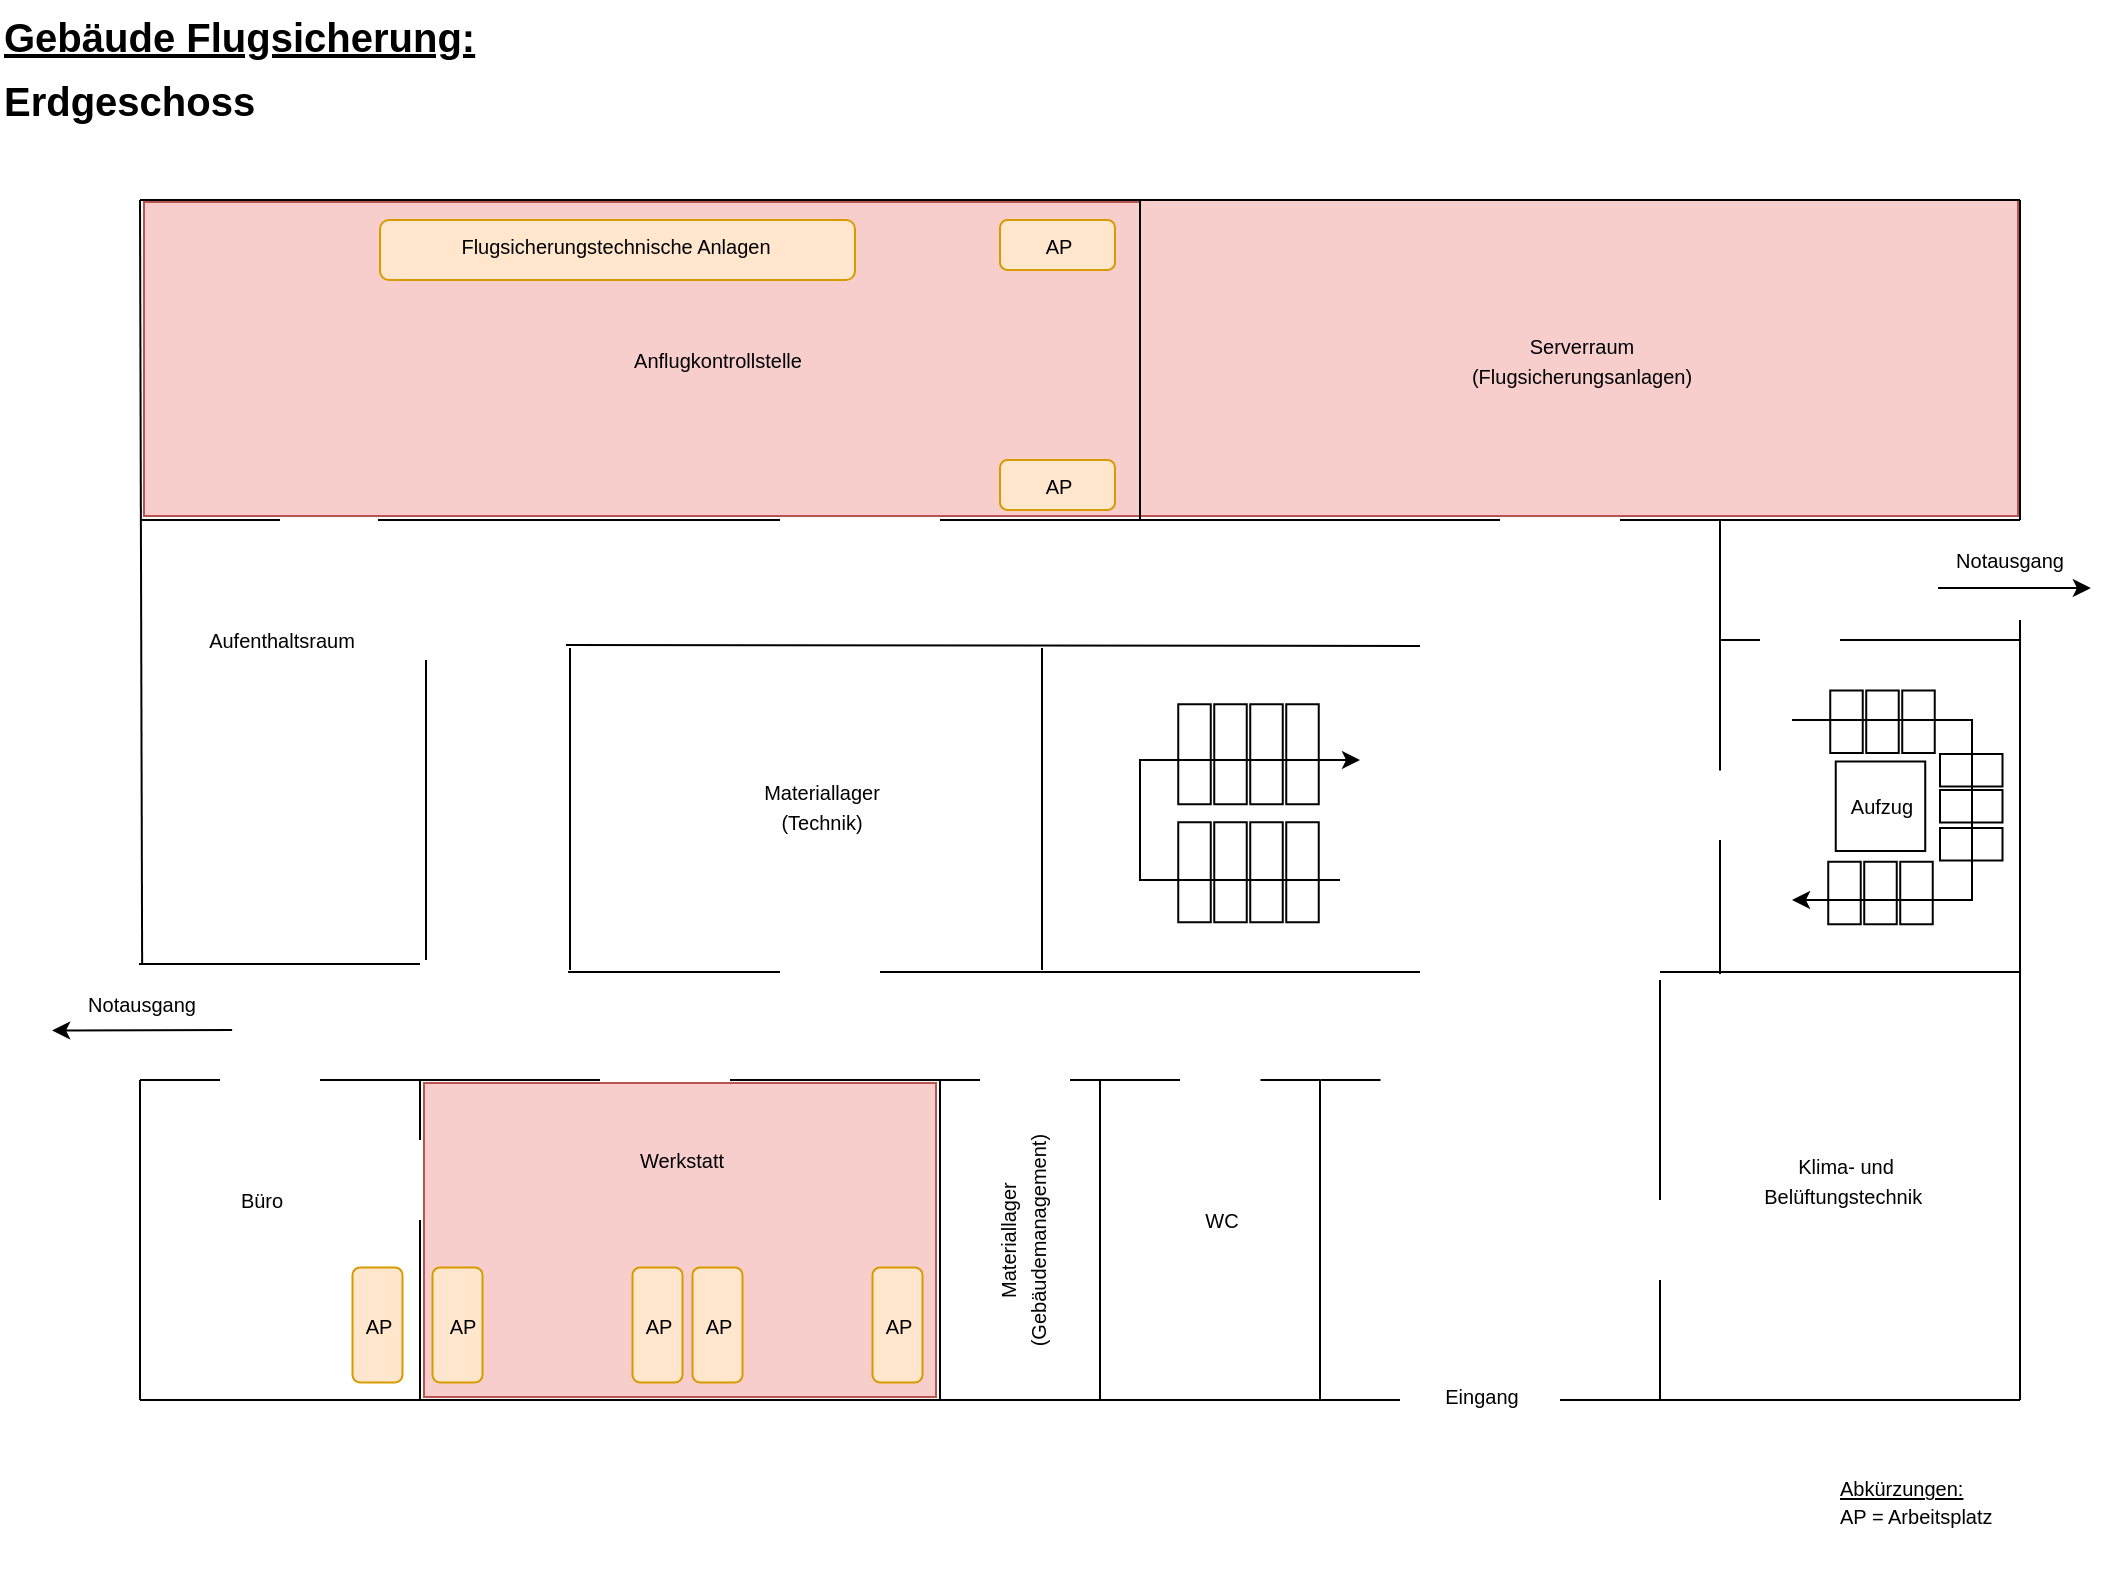 <mxfile version="24.3.0" type="github">
  <diagram name="Seite-1" id="m-EhCa0xT_m6nLG5fBh4">
    <mxGraphModel dx="1070" dy="1032" grid="0" gridSize="10" guides="1" tooltips="1" connect="1" arrows="1" fold="1" page="1" pageScale="1" pageWidth="1169" pageHeight="827" math="0" shadow="0">
      <root>
        <mxCell id="0" />
        <mxCell id="1" parent="0" />
        <mxCell id="bosVsVsReYgTtr5SyQ2N-3" value="" style="rounded=0;whiteSpace=wrap;html=1;fillColor=#f8cecc;strokeColor=#b85450;" vertex="1" parent="1">
          <mxGeometry x="262" y="561.5" width="256" height="157" as="geometry" />
        </mxCell>
        <mxCell id="bosVsVsReYgTtr5SyQ2N-2" value="" style="rounded=0;whiteSpace=wrap;html=1;fillColor=#f8cecc;strokeColor=#b85450;" vertex="1" parent="1">
          <mxGeometry x="122" y="121" width="498" height="157" as="geometry" />
        </mxCell>
        <mxCell id="bosVsVsReYgTtr5SyQ2N-1" value="" style="rounded=0;whiteSpace=wrap;html=1;fillColor=#f8cecc;strokeColor=#b85450;" vertex="1" parent="1">
          <mxGeometry x="620" y="120" width="439" height="158" as="geometry" />
        </mxCell>
        <mxCell id="KIMWCHP3J0_qmexjzcyg-1" value="" style="endArrow=none;html=1;rounded=0;strokeColor=#000000;" parent="1" edge="1">
          <mxGeometry width="50" height="50" relative="1" as="geometry">
            <mxPoint x="120" y="720" as="sourcePoint" />
            <mxPoint x="750" y="720" as="targetPoint" />
          </mxGeometry>
        </mxCell>
        <mxCell id="KIMWCHP3J0_qmexjzcyg-2" value="" style="endArrow=none;html=1;rounded=0;strokeColor=#000000;" parent="1" edge="1">
          <mxGeometry width="50" height="50" relative="1" as="geometry">
            <mxPoint x="120" y="120" as="sourcePoint" />
            <mxPoint x="1060" y="120" as="targetPoint" />
          </mxGeometry>
        </mxCell>
        <mxCell id="KIMWCHP3J0_qmexjzcyg-3" value="" style="endArrow=none;html=1;rounded=0;strokeColor=#000000;" parent="1" edge="1">
          <mxGeometry width="50" height="50" relative="1" as="geometry">
            <mxPoint x="830" y="720" as="sourcePoint" />
            <mxPoint x="1060" y="720" as="targetPoint" />
          </mxGeometry>
        </mxCell>
        <mxCell id="KIMWCHP3J0_qmexjzcyg-4" value="" style="endArrow=none;html=1;rounded=0;strokeColor=#000000;entryX=0.5;entryY=0;entryDx=0;entryDy=0;" parent="1" target="KIMWCHP3J0_qmexjzcyg-114" edge="1">
          <mxGeometry width="50" height="50" relative="1" as="geometry">
            <mxPoint x="120" y="120" as="sourcePoint" />
            <mxPoint x="120" y="440" as="targetPoint" />
          </mxGeometry>
        </mxCell>
        <mxCell id="KIMWCHP3J0_qmexjzcyg-5" value="" style="endArrow=none;html=1;rounded=0;strokeColor=#000000;" parent="1" edge="1">
          <mxGeometry width="50" height="50" relative="1" as="geometry">
            <mxPoint x="120" y="720" as="sourcePoint" />
            <mxPoint x="120" y="560" as="targetPoint" />
          </mxGeometry>
        </mxCell>
        <mxCell id="KIMWCHP3J0_qmexjzcyg-6" value="" style="endArrow=none;html=1;rounded=0;strokeColor=#000000;" parent="1" edge="1">
          <mxGeometry width="50" height="50" relative="1" as="geometry">
            <mxPoint x="1060" y="330" as="sourcePoint" />
            <mxPoint x="1060" y="720" as="targetPoint" />
          </mxGeometry>
        </mxCell>
        <mxCell id="KIMWCHP3J0_qmexjzcyg-7" value="" style="endArrow=none;html=1;rounded=0;strokeColor=#000000;" parent="1" edge="1">
          <mxGeometry width="50" height="50" relative="1" as="geometry">
            <mxPoint x="1060" y="280" as="sourcePoint" />
            <mxPoint x="1060" y="120" as="targetPoint" />
          </mxGeometry>
        </mxCell>
        <mxCell id="KIMWCHP3J0_qmexjzcyg-12" value="" style="rounded=0;whiteSpace=wrap;html=1;rotation=90;strokeColor=#000000;" parent="1" vertex="1">
          <mxGeometry x="676.25" y="389" width="50" height="16.25" as="geometry" />
        </mxCell>
        <mxCell id="KIMWCHP3J0_qmexjzcyg-14" value="" style="endArrow=none;html=1;rounded=0;strokeColor=#000000;" parent="1" edge="1">
          <mxGeometry width="50" height="50" relative="1" as="geometry">
            <mxPoint x="260" y="630" as="sourcePoint" />
            <mxPoint x="260" y="720" as="targetPoint" />
          </mxGeometry>
        </mxCell>
        <mxCell id="KIMWCHP3J0_qmexjzcyg-15" value="" style="endArrow=none;html=1;rounded=0;strokeColor=#000000;" parent="1" edge="1">
          <mxGeometry width="50" height="50" relative="1" as="geometry">
            <mxPoint x="260" y="560" as="sourcePoint" />
            <mxPoint x="260" y="590" as="targetPoint" />
          </mxGeometry>
        </mxCell>
        <mxCell id="KIMWCHP3J0_qmexjzcyg-16" value="" style="endArrow=none;html=1;rounded=0;strokeColor=#000000;" parent="1" edge="1">
          <mxGeometry width="50" height="50" relative="1" as="geometry">
            <mxPoint x="520" y="560" as="sourcePoint" />
            <mxPoint x="520" y="720" as="targetPoint" />
          </mxGeometry>
        </mxCell>
        <mxCell id="KIMWCHP3J0_qmexjzcyg-17" value="" style="endArrow=none;html=1;rounded=0;strokeColor=#000000;" parent="1" edge="1">
          <mxGeometry width="50" height="50" relative="1" as="geometry">
            <mxPoint x="600" y="560" as="sourcePoint" />
            <mxPoint x="600" y="720" as="targetPoint" />
          </mxGeometry>
        </mxCell>
        <mxCell id="KIMWCHP3J0_qmexjzcyg-18" value="" style="endArrow=none;html=1;rounded=0;strokeColor=#000000;" parent="1" edge="1">
          <mxGeometry width="50" height="50" relative="1" as="geometry">
            <mxPoint x="263" y="350" as="sourcePoint" />
            <mxPoint x="263" y="500" as="targetPoint" />
          </mxGeometry>
        </mxCell>
        <mxCell id="KIMWCHP3J0_qmexjzcyg-20" value="" style="endArrow=none;html=1;rounded=0;strokeColor=#000000;" parent="1" edge="1">
          <mxGeometry width="50" height="50" relative="1" as="geometry">
            <mxPoint x="620" y="120" as="sourcePoint" />
            <mxPoint x="620" y="280" as="targetPoint" />
          </mxGeometry>
        </mxCell>
        <mxCell id="KIMWCHP3J0_qmexjzcyg-21" value="" style="endArrow=none;html=1;rounded=0;strokeColor=#000000;" parent="1" edge="1">
          <mxGeometry width="50" height="50" relative="1" as="geometry">
            <mxPoint x="980" y="280" as="sourcePoint" />
            <mxPoint x="860" y="280" as="targetPoint" />
          </mxGeometry>
        </mxCell>
        <mxCell id="KIMWCHP3J0_qmexjzcyg-22" value="" style="endArrow=none;html=1;rounded=0;strokeColor=#000000;" parent="1" edge="1">
          <mxGeometry width="50" height="50" relative="1" as="geometry">
            <mxPoint x="880" y="510" as="sourcePoint" />
            <mxPoint x="880" y="620" as="targetPoint" />
          </mxGeometry>
        </mxCell>
        <mxCell id="KIMWCHP3J0_qmexjzcyg-23" value="" style="endArrow=none;html=1;rounded=0;strokeColor=#000000;" parent="1" edge="1">
          <mxGeometry width="50" height="50" relative="1" as="geometry">
            <mxPoint x="710" y="560" as="sourcePoint" />
            <mxPoint x="710" y="720" as="targetPoint" />
          </mxGeometry>
        </mxCell>
        <mxCell id="KIMWCHP3J0_qmexjzcyg-26" value="" style="endArrow=none;html=1;rounded=0;strokeColor=#000000;" parent="1" edge="1">
          <mxGeometry width="50" height="50" relative="1" as="geometry">
            <mxPoint x="334" y="506" as="sourcePoint" />
            <mxPoint x="440" y="506" as="targetPoint" />
          </mxGeometry>
        </mxCell>
        <mxCell id="KIMWCHP3J0_qmexjzcyg-27" value="" style="endArrow=none;html=1;rounded=0;strokeColor=#000000;" parent="1" edge="1">
          <mxGeometry width="50" height="50" relative="1" as="geometry">
            <mxPoint x="335" y="505" as="sourcePoint" />
            <mxPoint x="335" y="344" as="targetPoint" />
          </mxGeometry>
        </mxCell>
        <mxCell id="KIMWCHP3J0_qmexjzcyg-28" value="" style="endArrow=none;html=1;rounded=0;strokeColor=#000000;" parent="1" edge="1">
          <mxGeometry width="50" height="50" relative="1" as="geometry">
            <mxPoint x="333" y="342.54" as="sourcePoint" />
            <mxPoint x="760" y="343" as="targetPoint" />
          </mxGeometry>
        </mxCell>
        <mxCell id="KIMWCHP3J0_qmexjzcyg-29" value="" style="endArrow=none;html=1;rounded=0;strokeColor=#000000;" parent="1" edge="1">
          <mxGeometry width="50" height="50" relative="1" as="geometry">
            <mxPoint x="239" y="280" as="sourcePoint" />
            <mxPoint x="440" y="280" as="targetPoint" />
          </mxGeometry>
        </mxCell>
        <mxCell id="KIMWCHP3J0_qmexjzcyg-30" value="" style="endArrow=none;html=1;rounded=0;strokeColor=#000000;" parent="1" edge="1">
          <mxGeometry width="50" height="50" relative="1" as="geometry">
            <mxPoint x="520" y="280" as="sourcePoint" />
            <mxPoint x="800" y="280" as="targetPoint" />
          </mxGeometry>
        </mxCell>
        <mxCell id="KIMWCHP3J0_qmexjzcyg-31" value="" style="endArrow=none;html=1;rounded=0;strokeColor=#000000;" parent="1" edge="1">
          <mxGeometry width="50" height="50" relative="1" as="geometry">
            <mxPoint x="119.5" y="502" as="sourcePoint" />
            <mxPoint x="260" y="502" as="targetPoint" />
          </mxGeometry>
        </mxCell>
        <mxCell id="KIMWCHP3J0_qmexjzcyg-39" value="" style="endArrow=none;html=1;rounded=0;strokeColor=#000000;" parent="1" edge="1">
          <mxGeometry width="50" height="50" relative="1" as="geometry">
            <mxPoint x="490" y="506" as="sourcePoint" />
            <mxPoint x="760" y="506" as="targetPoint" />
          </mxGeometry>
        </mxCell>
        <mxCell id="KIMWCHP3J0_qmexjzcyg-40" value="" style="endArrow=none;html=1;rounded=0;strokeColor=#000000;" parent="1" edge="1">
          <mxGeometry width="50" height="50" relative="1" as="geometry">
            <mxPoint x="571" y="505" as="sourcePoint" />
            <mxPoint x="571" y="344" as="targetPoint" />
          </mxGeometry>
        </mxCell>
        <mxCell id="KIMWCHP3J0_qmexjzcyg-41" value="" style="endArrow=none;html=1;rounded=0;strokeColor=#000000;" parent="1" edge="1">
          <mxGeometry width="50" height="50" relative="1" as="geometry">
            <mxPoint x="262.5" y="560" as="sourcePoint" />
            <mxPoint x="350" y="560" as="targetPoint" />
          </mxGeometry>
        </mxCell>
        <mxCell id="KIMWCHP3J0_qmexjzcyg-42" value="" style="endArrow=none;html=1;rounded=0;strokeColor=#000000;" parent="1" edge="1">
          <mxGeometry width="50" height="50" relative="1" as="geometry">
            <mxPoint x="415" y="560" as="sourcePoint" />
            <mxPoint x="521" y="560" as="targetPoint" />
          </mxGeometry>
        </mxCell>
        <mxCell id="KIMWCHP3J0_qmexjzcyg-43" value="" style="endArrow=none;html=1;rounded=0;strokeColor=#000000;" parent="1" edge="1">
          <mxGeometry width="50" height="50" relative="1" as="geometry">
            <mxPoint x="160" y="560" as="sourcePoint" />
            <mxPoint x="120" y="560" as="targetPoint" />
          </mxGeometry>
        </mxCell>
        <mxCell id="KIMWCHP3J0_qmexjzcyg-44" value="" style="endArrow=none;html=1;rounded=0;strokeColor=#000000;" parent="1" edge="1">
          <mxGeometry width="50" height="50" relative="1" as="geometry">
            <mxPoint x="262.5" y="560" as="sourcePoint" />
            <mxPoint x="210" y="560" as="targetPoint" />
          </mxGeometry>
        </mxCell>
        <mxCell id="KIMWCHP3J0_qmexjzcyg-45" value="" style="endArrow=none;html=1;rounded=0;strokeColor=#000000;" parent="1" edge="1">
          <mxGeometry width="50" height="50" relative="1" as="geometry">
            <mxPoint x="540" y="560" as="sourcePoint" />
            <mxPoint x="520" y="560" as="targetPoint" />
          </mxGeometry>
        </mxCell>
        <mxCell id="KIMWCHP3J0_qmexjzcyg-46" value="" style="endArrow=none;html=1;rounded=0;strokeColor=#000000;" parent="1" edge="1">
          <mxGeometry width="50" height="50" relative="1" as="geometry">
            <mxPoint x="640" y="560" as="sourcePoint" />
            <mxPoint x="600" y="560" as="targetPoint" />
          </mxGeometry>
        </mxCell>
        <mxCell id="KIMWCHP3J0_qmexjzcyg-47" value="" style="endArrow=none;html=1;rounded=0;strokeColor=#000000;" parent="1" edge="1">
          <mxGeometry width="50" height="50" relative="1" as="geometry">
            <mxPoint x="710.25" y="560" as="sourcePoint" />
            <mxPoint x="680.25" y="560" as="targetPoint" />
          </mxGeometry>
        </mxCell>
        <mxCell id="KIMWCHP3J0_qmexjzcyg-48" value="" style="endArrow=none;html=1;rounded=0;strokeColor=#000000;" parent="1" edge="1">
          <mxGeometry width="50" height="50" relative="1" as="geometry">
            <mxPoint x="605" y="560" as="sourcePoint" />
            <mxPoint x="585" y="560" as="targetPoint" />
          </mxGeometry>
        </mxCell>
        <mxCell id="KIMWCHP3J0_qmexjzcyg-49" value="" style="rounded=0;whiteSpace=wrap;html=1;rotation=90;strokeColor=#000000;" parent="1" vertex="1">
          <mxGeometry x="676.25" y="448" width="50" height="16.25" as="geometry" />
        </mxCell>
        <mxCell id="KIMWCHP3J0_qmexjzcyg-51" value="" style="rounded=0;whiteSpace=wrap;html=1;rotation=90;strokeColor=#000000;" parent="1" vertex="1">
          <mxGeometry x="658.25" y="389" width="50" height="16.25" as="geometry" />
        </mxCell>
        <mxCell id="KIMWCHP3J0_qmexjzcyg-52" value="" style="rounded=0;whiteSpace=wrap;html=1;rotation=90;strokeColor=#000000;" parent="1" vertex="1">
          <mxGeometry x="658.25" y="448" width="50" height="16.25" as="geometry" />
        </mxCell>
        <mxCell id="KIMWCHP3J0_qmexjzcyg-53" value="" style="rounded=0;whiteSpace=wrap;html=1;rotation=90;strokeColor=#000000;" parent="1" vertex="1">
          <mxGeometry x="640.25" y="389" width="50" height="16.25" as="geometry" />
        </mxCell>
        <mxCell id="KIMWCHP3J0_qmexjzcyg-54" value="" style="rounded=0;whiteSpace=wrap;html=1;rotation=90;strokeColor=#000000;" parent="1" vertex="1">
          <mxGeometry x="640.25" y="448" width="50" height="16.25" as="geometry" />
        </mxCell>
        <mxCell id="KIMWCHP3J0_qmexjzcyg-55" value="" style="rounded=0;whiteSpace=wrap;html=1;rotation=90;strokeColor=#000000;" parent="1" vertex="1">
          <mxGeometry x="622.25" y="448" width="50" height="16.25" as="geometry" />
        </mxCell>
        <mxCell id="KIMWCHP3J0_qmexjzcyg-56" value="" style="rounded=0;whiteSpace=wrap;html=1;rotation=90;strokeColor=#000000;" parent="1" vertex="1">
          <mxGeometry x="622.25" y="389" width="50" height="16.25" as="geometry" />
        </mxCell>
        <mxCell id="KIMWCHP3J0_qmexjzcyg-57" value="" style="endArrow=classic;html=1;rounded=0;" parent="1" edge="1">
          <mxGeometry width="50" height="50" relative="1" as="geometry">
            <mxPoint x="720" y="460" as="sourcePoint" />
            <mxPoint x="730" y="400" as="targetPoint" />
            <Array as="points">
              <mxPoint x="620" y="460" />
              <mxPoint x="620" y="400" />
            </Array>
          </mxGeometry>
        </mxCell>
        <mxCell id="KIMWCHP3J0_qmexjzcyg-58" value="" style="endArrow=none;html=1;rounded=0;strokeColor=#000000;" parent="1" edge="1">
          <mxGeometry width="50" height="50" relative="1" as="geometry">
            <mxPoint x="740.25" y="560" as="sourcePoint" />
            <mxPoint x="710.25" y="560" as="targetPoint" />
          </mxGeometry>
        </mxCell>
        <mxCell id="KIMWCHP3J0_qmexjzcyg-59" value="" style="endArrow=none;html=1;rounded=0;strokeColor=#000000;" parent="1" edge="1">
          <mxGeometry width="50" height="50" relative="1" as="geometry">
            <mxPoint x="880" y="660" as="sourcePoint" />
            <mxPoint x="880" y="720" as="targetPoint" />
          </mxGeometry>
        </mxCell>
        <mxCell id="KIMWCHP3J0_qmexjzcyg-60" value="" style="endArrow=none;html=1;rounded=0;strokeColor=#000000;" parent="1" edge="1">
          <mxGeometry width="50" height="50" relative="1" as="geometry">
            <mxPoint x="880" y="506" as="sourcePoint" />
            <mxPoint x="1060" y="506" as="targetPoint" />
          </mxGeometry>
        </mxCell>
        <mxCell id="KIMWCHP3J0_qmexjzcyg-70" value="" style="rounded=0;whiteSpace=wrap;html=1;rotation=90;strokeColor=#000000;" parent="1" vertex="1">
          <mxGeometry x="956.62" y="458.38" width="31.25" height="16.25" as="geometry" />
        </mxCell>
        <mxCell id="KIMWCHP3J0_qmexjzcyg-71" value="" style="rounded=0;whiteSpace=wrap;html=1;rotation=90;strokeColor=#000000;" parent="1" vertex="1">
          <mxGeometry x="992.62" y="458.38" width="31.25" height="16.25" as="geometry" />
        </mxCell>
        <mxCell id="KIMWCHP3J0_qmexjzcyg-72" value="" style="rounded=0;whiteSpace=wrap;html=1;rotation=90;strokeColor=#000000;" parent="1" vertex="1">
          <mxGeometry x="957.62" y="372.75" width="31.25" height="16.25" as="geometry" />
        </mxCell>
        <mxCell id="KIMWCHP3J0_qmexjzcyg-73" value="" style="rounded=0;whiteSpace=wrap;html=1;rotation=90;strokeColor=#000000;" parent="1" vertex="1">
          <mxGeometry x="975.62" y="372.75" width="31.25" height="16.25" as="geometry" />
        </mxCell>
        <mxCell id="KIMWCHP3J0_qmexjzcyg-74" value="" style="rounded=0;whiteSpace=wrap;html=1;rotation=90;strokeColor=#000000;" parent="1" vertex="1">
          <mxGeometry x="993.62" y="372.75" width="31.25" height="16.25" as="geometry" />
        </mxCell>
        <mxCell id="KIMWCHP3J0_qmexjzcyg-75" value="" style="rounded=0;whiteSpace=wrap;html=1;rotation=-180;strokeColor=#000000;" parent="1" vertex="1">
          <mxGeometry x="1020" y="397" width="31.25" height="16.25" as="geometry" />
        </mxCell>
        <mxCell id="KIMWCHP3J0_qmexjzcyg-76" value="" style="rounded=0;whiteSpace=wrap;html=1;rotation=-180;strokeColor=#000000;" parent="1" vertex="1">
          <mxGeometry x="1020" y="415" width="31.25" height="16.25" as="geometry" />
        </mxCell>
        <mxCell id="KIMWCHP3J0_qmexjzcyg-77" value="" style="rounded=0;whiteSpace=wrap;html=1;rotation=-180;strokeColor=#000000;" parent="1" vertex="1">
          <mxGeometry x="1020" y="434" width="31.25" height="16.25" as="geometry" />
        </mxCell>
        <mxCell id="KIMWCHP3J0_qmexjzcyg-78" value="" style="whiteSpace=wrap;html=1;aspect=fixed;strokeColor=#000000;" parent="1" vertex="1">
          <mxGeometry x="967.87" y="400.75" width="44.75" height="44.75" as="geometry" />
        </mxCell>
        <mxCell id="KIMWCHP3J0_qmexjzcyg-62" value="" style="rounded=0;whiteSpace=wrap;html=1;rotation=90;strokeColor=#000000;" parent="1" vertex="1">
          <mxGeometry x="974.62" y="458.38" width="31.25" height="16.25" as="geometry" />
        </mxCell>
        <mxCell id="KIMWCHP3J0_qmexjzcyg-69" value="" style="endArrow=classic;html=1;rounded=0;" parent="1" edge="1">
          <mxGeometry width="50" height="50" relative="1" as="geometry">
            <mxPoint x="946" y="380" as="sourcePoint" />
            <mxPoint x="946" y="470" as="targetPoint" />
            <Array as="points">
              <mxPoint x="1036" y="380" />
              <mxPoint x="1036" y="420" />
              <mxPoint x="1036" y="470" />
            </Array>
          </mxGeometry>
        </mxCell>
        <mxCell id="KIMWCHP3J0_qmexjzcyg-79" value="" style="endArrow=none;html=1;rounded=0;strokeColor=#000000;" parent="1" edge="1">
          <mxGeometry width="50" height="50" relative="1" as="geometry">
            <mxPoint x="980" y="280" as="sourcePoint" />
            <mxPoint x="1060" y="280" as="targetPoint" />
          </mxGeometry>
        </mxCell>
        <mxCell id="KIMWCHP3J0_qmexjzcyg-80" value="" style="endArrow=none;html=1;rounded=0;strokeColor=#000000;" parent="1" edge="1">
          <mxGeometry width="50" height="50" relative="1" as="geometry">
            <mxPoint x="910" y="440" as="sourcePoint" />
            <mxPoint x="910" y="507" as="targetPoint" />
          </mxGeometry>
        </mxCell>
        <mxCell id="KIMWCHP3J0_qmexjzcyg-81" value="" style="endArrow=none;html=1;rounded=0;strokeColor=#000000;" parent="1" edge="1">
          <mxGeometry width="50" height="50" relative="1" as="geometry">
            <mxPoint x="910" y="280" as="sourcePoint" />
            <mxPoint x="910" y="405.25" as="targetPoint" />
          </mxGeometry>
        </mxCell>
        <mxCell id="KIMWCHP3J0_qmexjzcyg-82" value="" style="endArrow=none;html=1;rounded=0;strokeColor=#000000;" parent="1" edge="1">
          <mxGeometry width="50" height="50" relative="1" as="geometry">
            <mxPoint x="970" y="340" as="sourcePoint" />
            <mxPoint x="1060" y="340" as="targetPoint" />
          </mxGeometry>
        </mxCell>
        <mxCell id="KIMWCHP3J0_qmexjzcyg-83" value="" style="endArrow=none;html=1;rounded=0;strokeColor=#000000;" parent="1" edge="1">
          <mxGeometry width="50" height="50" relative="1" as="geometry">
            <mxPoint x="930" y="340" as="sourcePoint" />
            <mxPoint x="910" y="340" as="targetPoint" />
          </mxGeometry>
        </mxCell>
        <mxCell id="KIMWCHP3J0_qmexjzcyg-88" value="" style="endArrow=none;html=1;rounded=0;strokeColor=#000000;" parent="1" source="KIMWCHP3J0_qmexjzcyg-78" edge="1">
          <mxGeometry width="50" height="50" relative="1" as="geometry">
            <mxPoint x="1000" y="410" as="sourcePoint" />
            <mxPoint x="1012.62" y="400.75" as="targetPoint" />
          </mxGeometry>
        </mxCell>
        <mxCell id="KIMWCHP3J0_qmexjzcyg-89" value="&lt;font style=&quot;font-size: 10px;&quot;&gt;Aufzug&lt;/font&gt;" style="text;html=1;align=center;verticalAlign=middle;whiteSpace=wrap;rounded=0;" parent="1" vertex="1">
          <mxGeometry x="961.24" y="408.12" width="60" height="30" as="geometry" />
        </mxCell>
        <mxCell id="KIMWCHP3J0_qmexjzcyg-90" value="" style="endArrow=none;html=1;rounded=0;strokeColor=#000000;" parent="1" edge="1">
          <mxGeometry width="50" height="50" relative="1" as="geometry">
            <mxPoint x="120" y="280" as="sourcePoint" />
            <mxPoint x="190" y="280" as="targetPoint" />
          </mxGeometry>
        </mxCell>
        <mxCell id="KIMWCHP3J0_qmexjzcyg-92" value="" style="rounded=1;whiteSpace=wrap;html=1;rotation=-90;fillColor=#ffe6cc;strokeColor=#d79b00;" parent="1" vertex="1">
          <mxGeometry x="210" y="670" width="57.5" height="25" as="geometry" />
        </mxCell>
        <mxCell id="KIMWCHP3J0_qmexjzcyg-93" value="" style="rounded=1;whiteSpace=wrap;html=1;rotation=-90;fillColor=#ffe6cc;strokeColor=#d79b00;" parent="1" vertex="1">
          <mxGeometry x="250" y="670" width="57.5" height="25" as="geometry" />
        </mxCell>
        <mxCell id="KIMWCHP3J0_qmexjzcyg-94" value="" style="rounded=1;whiteSpace=wrap;html=1;rotation=-90;fillColor=#ffe6cc;strokeColor=#d79b00;" parent="1" vertex="1">
          <mxGeometry x="350" y="670" width="57.5" height="25" as="geometry" />
        </mxCell>
        <mxCell id="KIMWCHP3J0_qmexjzcyg-95" value="" style="rounded=1;whiteSpace=wrap;html=1;rotation=-90;fillColor=#ffe6cc;strokeColor=#d79b00;" parent="1" vertex="1">
          <mxGeometry x="380" y="670" width="57.5" height="25" as="geometry" />
        </mxCell>
        <mxCell id="KIMWCHP3J0_qmexjzcyg-96" value="" style="rounded=1;whiteSpace=wrap;html=1;rotation=-90;fillColor=#ffe6cc;strokeColor=#d79b00;" parent="1" vertex="1">
          <mxGeometry x="470" y="670" width="57.5" height="25" as="geometry" />
        </mxCell>
        <mxCell id="KIMWCHP3J0_qmexjzcyg-97" value="" style="rounded=1;whiteSpace=wrap;html=1;rotation=0;fillColor=#ffe6cc;strokeColor=#d79b00;" parent="1" vertex="1">
          <mxGeometry x="240" y="130" width="237.5" height="30" as="geometry" />
        </mxCell>
        <mxCell id="KIMWCHP3J0_qmexjzcyg-98" value="" style="rounded=1;whiteSpace=wrap;html=1;rotation=0;fillColor=#ffe6cc;strokeColor=#d79b00;" parent="1" vertex="1">
          <mxGeometry x="550" y="130" width="57.5" height="25" as="geometry" />
        </mxCell>
        <mxCell id="KIMWCHP3J0_qmexjzcyg-99" value="" style="rounded=1;whiteSpace=wrap;html=1;rotation=0;fillColor=#ffe6cc;strokeColor=#d79b00;" parent="1" vertex="1">
          <mxGeometry x="550" y="250" width="57.5" height="25" as="geometry" />
        </mxCell>
        <mxCell id="KIMWCHP3J0_qmexjzcyg-100" value="&lt;font style=&quot;font-size: 10px;&quot;&gt;Klima- und Belüftungstechnik&amp;nbsp;&lt;/font&gt;" style="text;html=1;align=center;verticalAlign=middle;whiteSpace=wrap;rounded=0;" parent="1" vertex="1">
          <mxGeometry x="932.18" y="590" width="82.13" height="40" as="geometry" />
        </mxCell>
        <mxCell id="KIMWCHP3J0_qmexjzcyg-101" value="&lt;font size=&quot;1&quot;&gt;Materiallager (Technik)&lt;/font&gt;" style="text;html=1;align=center;verticalAlign=middle;whiteSpace=wrap;rounded=0;" parent="1" vertex="1">
          <mxGeometry x="420" y="403.12" width="82.13" height="40" as="geometry" />
        </mxCell>
        <mxCell id="KIMWCHP3J0_qmexjzcyg-102" value="&lt;font size=&quot;1&quot;&gt;Materiallager (Gebäudemanagement)&lt;/font&gt;" style="text;html=1;align=center;verticalAlign=middle;whiteSpace=wrap;rounded=0;rotation=-90;" parent="1" vertex="1">
          <mxGeometry x="520" y="620" width="82.13" height="40" as="geometry" />
        </mxCell>
        <mxCell id="KIMWCHP3J0_qmexjzcyg-103" value="&lt;font style=&quot;font-size: 10px;&quot;&gt;WC&lt;/font&gt;" style="text;html=1;align=center;verticalAlign=middle;whiteSpace=wrap;rounded=0;" parent="1" vertex="1">
          <mxGeometry x="620" y="610" width="82.13" height="40" as="geometry" />
        </mxCell>
        <mxCell id="KIMWCHP3J0_qmexjzcyg-106" value="&lt;font style=&quot;font-size: 10px;&quot;&gt;Serverraum (Flugsicherungsanlagen)&lt;/font&gt;" style="text;html=1;align=center;verticalAlign=middle;whiteSpace=wrap;rounded=0;" parent="1" vertex="1">
          <mxGeometry x="800" y="180" width="82.13" height="40" as="geometry" />
        </mxCell>
        <mxCell id="KIMWCHP3J0_qmexjzcyg-107" value="&lt;font style=&quot;font-size: 10px;&quot;&gt;Aufenthaltsraum&lt;/font&gt;" style="text;html=1;align=center;verticalAlign=middle;whiteSpace=wrap;rounded=0;" parent="1" vertex="1">
          <mxGeometry x="150.19" y="320" width="82.13" height="40" as="geometry" />
        </mxCell>
        <mxCell id="KIMWCHP3J0_qmexjzcyg-108" value="&lt;font style=&quot;font-size: 10px;&quot;&gt;Anflugkontrollstelle&lt;/font&gt;" style="text;html=1;align=center;verticalAlign=middle;whiteSpace=wrap;rounded=0;" parent="1" vertex="1">
          <mxGeometry x="367.69" y="180" width="82.13" height="40" as="geometry" />
        </mxCell>
        <mxCell id="KIMWCHP3J0_qmexjzcyg-109" value="&lt;font style=&quot;font-size: 10px;&quot;&gt;Werkstatt&lt;/font&gt;" style="text;html=1;align=center;verticalAlign=middle;whiteSpace=wrap;rounded=0;" parent="1" vertex="1">
          <mxGeometry x="350" y="580" width="82.13" height="40" as="geometry" />
        </mxCell>
        <mxCell id="KIMWCHP3J0_qmexjzcyg-110" value="&lt;font size=&quot;1&quot;&gt;Büro&lt;/font&gt;" style="text;html=1;align=center;verticalAlign=middle;whiteSpace=wrap;rounded=0;" parent="1" vertex="1">
          <mxGeometry x="140" y="600" width="82.13" height="40" as="geometry" />
        </mxCell>
        <mxCell id="KIMWCHP3J0_qmexjzcyg-113" value="&lt;font style=&quot;font-size: 10px;&quot;&gt;Eingang&lt;/font&gt;" style="text;html=1;align=center;verticalAlign=middle;whiteSpace=wrap;rounded=0;" parent="1" vertex="1">
          <mxGeometry x="750" y="698" width="82.13" height="40" as="geometry" />
        </mxCell>
        <mxCell id="KIMWCHP3J0_qmexjzcyg-114" value="&lt;font style=&quot;font-size: 10px;&quot;&gt;Notausgang&lt;/font&gt;" style="text;html=1;align=center;verticalAlign=middle;whiteSpace=wrap;rounded=0;" parent="1" vertex="1">
          <mxGeometry x="80" y="502" width="82.13" height="40" as="geometry" />
        </mxCell>
        <mxCell id="KIMWCHP3J0_qmexjzcyg-115" value="" style="endArrow=classic;html=1;rounded=0;strokeColor=#000000;" parent="1" edge="1">
          <mxGeometry width="50" height="50" relative="1" as="geometry">
            <mxPoint x="166.06" y="535" as="sourcePoint" />
            <mxPoint x="76.06" y="535.25" as="targetPoint" />
          </mxGeometry>
        </mxCell>
        <mxCell id="KIMWCHP3J0_qmexjzcyg-116" value="&lt;font style=&quot;font-size: 10px;&quot;&gt;Notausgang&lt;/font&gt;" style="text;html=1;align=center;verticalAlign=middle;whiteSpace=wrap;rounded=0;" parent="1" vertex="1">
          <mxGeometry x="1014.31" y="280" width="82.13" height="40" as="geometry" />
        </mxCell>
        <mxCell id="KIMWCHP3J0_qmexjzcyg-117" value="" style="endArrow=classic;html=1;rounded=0;strokeColor=#000000;" parent="1" edge="1">
          <mxGeometry width="50" height="50" relative="1" as="geometry">
            <mxPoint x="1019" y="314" as="sourcePoint" />
            <mxPoint x="1095.44" y="314" as="targetPoint" />
          </mxGeometry>
        </mxCell>
        <mxCell id="KIMWCHP3J0_qmexjzcyg-118" value="&lt;font style=&quot;font-size: 10px;&quot;&gt;Flugsicherungstechnische Anlagen&lt;/font&gt;" style="text;html=1;align=center;verticalAlign=middle;whiteSpace=wrap;rounded=0;" parent="1" vertex="1">
          <mxGeometry x="267.5" y="122.5" width="182.32" height="40" as="geometry" />
        </mxCell>
        <mxCell id="KIMWCHP3J0_qmexjzcyg-119" value="&lt;font style=&quot;font-size: 10px;&quot;&gt;AP&lt;/font&gt;" style="text;html=1;align=center;verticalAlign=middle;whiteSpace=wrap;rounded=0;" parent="1" vertex="1">
          <mxGeometry x="547.5" y="122.5" width="62.5" height="40" as="geometry" />
        </mxCell>
        <mxCell id="KIMWCHP3J0_qmexjzcyg-120" value="&lt;font style=&quot;font-size: 10px;&quot;&gt;AP&lt;/font&gt;" style="text;html=1;align=center;verticalAlign=middle;whiteSpace=wrap;rounded=0;" parent="1" vertex="1">
          <mxGeometry x="547.5" y="242.5" width="62.5" height="40" as="geometry" />
        </mxCell>
        <mxCell id="KIMWCHP3J0_qmexjzcyg-121" value="&lt;font style=&quot;font-size: 10px;&quot;&gt;AP&lt;/font&gt;" style="text;html=1;align=center;verticalAlign=middle;whiteSpace=wrap;rounded=0;" parent="1" vertex="1">
          <mxGeometry x="207.5" y="662.5" width="62.5" height="40" as="geometry" />
        </mxCell>
        <mxCell id="KIMWCHP3J0_qmexjzcyg-122" value="&lt;font style=&quot;font-size: 10px;&quot;&gt;AP&lt;/font&gt;" style="text;html=1;align=center;verticalAlign=middle;whiteSpace=wrap;rounded=0;" parent="1" vertex="1">
          <mxGeometry x="250" y="662.5" width="62.5" height="40" as="geometry" />
        </mxCell>
        <mxCell id="KIMWCHP3J0_qmexjzcyg-123" value="&lt;font style=&quot;font-size: 10px;&quot;&gt;AP&lt;/font&gt;" style="text;html=1;align=center;verticalAlign=middle;whiteSpace=wrap;rounded=0;" parent="1" vertex="1">
          <mxGeometry x="347.5" y="662.5" width="62.5" height="40" as="geometry" />
        </mxCell>
        <mxCell id="KIMWCHP3J0_qmexjzcyg-124" value="&lt;font style=&quot;font-size: 10px;&quot;&gt;AP&lt;/font&gt;" style="text;html=1;align=center;verticalAlign=middle;whiteSpace=wrap;rounded=0;" parent="1" vertex="1">
          <mxGeometry x="377.5" y="662.5" width="62.5" height="40" as="geometry" />
        </mxCell>
        <mxCell id="KIMWCHP3J0_qmexjzcyg-125" value="&lt;font style=&quot;font-size: 10px;&quot;&gt;AP&lt;/font&gt;" style="text;html=1;align=center;verticalAlign=middle;whiteSpace=wrap;rounded=0;" parent="1" vertex="1">
          <mxGeometry x="467.5" y="662.5" width="62.5" height="40" as="geometry" />
        </mxCell>
        <mxCell id="xIYQt-Qs489WlS7OnL_7-1" value="&lt;blockquote style=&quot;margin: 0 0 0 40px; border: none; padding: 0px;&quot;&gt;&lt;/blockquote&gt;&lt;u style=&quot;font-size: 10px;&quot;&gt;Abkürzungen:&lt;/u&gt;&lt;br&gt;&lt;div&gt;&lt;font style=&quot;font-size: 10px;&quot;&gt;AP = Arbeitsplatz&lt;/font&gt;&lt;/div&gt;" style="text;html=1;align=left;verticalAlign=top;whiteSpace=wrap;rounded=0;strokeColor=none;" parent="1" vertex="1">
          <mxGeometry x="967.87" y="750" width="114.31" height="60" as="geometry" />
        </mxCell>
        <mxCell id="xIYQt-Qs489WlS7OnL_7-2" value="&lt;font style=&quot;font-size: 20px;&quot;&gt;&lt;b&gt;&lt;u&gt;Gebäude Flugsicherung:&lt;/u&gt;&amp;nbsp;&lt;/b&gt;&lt;/font&gt;&lt;div style=&quot;line-height: 200%; font-size: 20px;&quot;&gt;&lt;b&gt;&lt;font style=&quot;font-size: 20px;&quot;&gt;Erdgeschoss&amp;nbsp;&lt;/font&gt;&lt;/b&gt;&lt;br&gt;&lt;/div&gt;" style="text;html=1;align=left;verticalAlign=top;whiteSpace=wrap;rounded=0;" parent="1" vertex="1">
          <mxGeometry x="50.19" y="20" width="419.81" height="60" as="geometry" />
        </mxCell>
      </root>
    </mxGraphModel>
  </diagram>
</mxfile>
